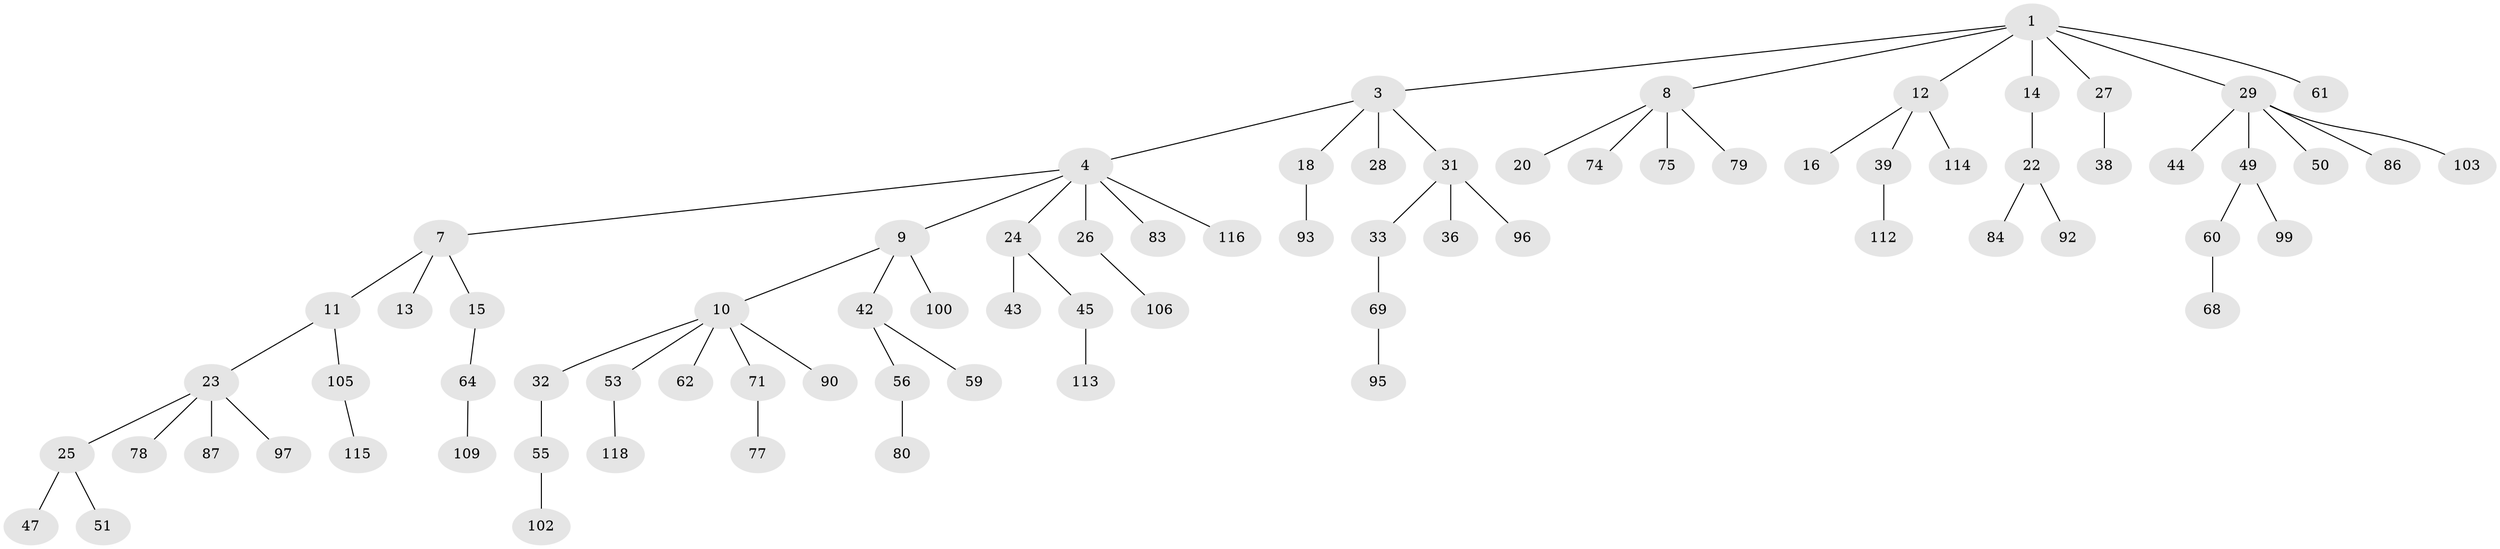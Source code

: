 // Generated by graph-tools (version 1.1) at 2025/52/02/27/25 19:52:12]
// undirected, 77 vertices, 76 edges
graph export_dot {
graph [start="1"]
  node [color=gray90,style=filled];
  1 [super="+2"];
  3 [super="+6"];
  4 [super="+5"];
  7 [super="+21"];
  8 [super="+17"];
  9 [super="+108"];
  10 [super="+19"];
  11 [super="+41"];
  12 [super="+66"];
  13;
  14;
  15 [super="+70"];
  16 [super="+37"];
  18 [super="+72"];
  20 [super="+52"];
  22 [super="+30"];
  23 [super="+76"];
  24 [super="+35"];
  25;
  26 [super="+89"];
  27 [super="+34"];
  28 [super="+73"];
  29 [super="+40"];
  31 [super="+91"];
  32;
  33 [super="+88"];
  36;
  38;
  39 [super="+63"];
  42 [super="+46"];
  43 [super="+48"];
  44;
  45 [super="+94"];
  47 [super="+54"];
  49 [super="+65"];
  50 [super="+101"];
  51 [super="+57"];
  53 [super="+104"];
  55;
  56 [super="+58"];
  59;
  60;
  61 [super="+81"];
  62;
  64 [super="+67"];
  68;
  69 [super="+82"];
  71;
  74;
  75;
  77 [super="+85"];
  78 [super="+111"];
  79;
  80;
  83;
  84;
  86;
  87;
  90;
  92;
  93 [super="+98"];
  95;
  96;
  97;
  99 [super="+110"];
  100 [super="+117"];
  102;
  103;
  105 [super="+107"];
  106;
  109;
  112;
  113;
  114;
  115;
  116;
  118;
  1 -- 14;
  1 -- 27;
  1 -- 29;
  1 -- 61;
  1 -- 8;
  1 -- 3;
  1 -- 12;
  3 -- 4;
  3 -- 18;
  3 -- 28;
  3 -- 31;
  4 -- 7;
  4 -- 24;
  4 -- 116;
  4 -- 9;
  4 -- 26;
  4 -- 83;
  7 -- 11;
  7 -- 13;
  7 -- 15;
  8 -- 20;
  8 -- 75;
  8 -- 74;
  8 -- 79;
  9 -- 10;
  9 -- 42;
  9 -- 100;
  10 -- 32;
  10 -- 53;
  10 -- 90;
  10 -- 62;
  10 -- 71;
  11 -- 23;
  11 -- 105;
  12 -- 16;
  12 -- 39;
  12 -- 114;
  14 -- 22;
  15 -- 64;
  18 -- 93;
  22 -- 92;
  22 -- 84;
  23 -- 25;
  23 -- 97;
  23 -- 87;
  23 -- 78;
  24 -- 43;
  24 -- 45;
  25 -- 47;
  25 -- 51;
  26 -- 106;
  27 -- 38;
  29 -- 44;
  29 -- 86;
  29 -- 103;
  29 -- 49;
  29 -- 50;
  31 -- 33;
  31 -- 36;
  31 -- 96;
  32 -- 55;
  33 -- 69;
  39 -- 112;
  42 -- 56;
  42 -- 59;
  45 -- 113;
  49 -- 60;
  49 -- 99;
  53 -- 118;
  55 -- 102;
  56 -- 80;
  60 -- 68;
  64 -- 109;
  69 -- 95;
  71 -- 77;
  105 -- 115;
}
